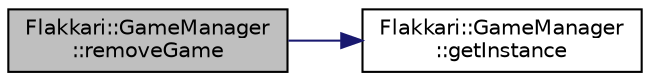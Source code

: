 digraph "Flakkari::GameManager::removeGame"
{
 // LATEX_PDF_SIZE
  edge [fontname="Helvetica",fontsize="10",labelfontname="Helvetica",labelfontsize="10"];
  node [fontname="Helvetica",fontsize="10",shape=record];
  rankdir="LR";
  Node1 [label="Flakkari::GameManager\l::removeGame",height=0.2,width=0.4,color="black", fillcolor="grey75", style="filled", fontcolor="black",tooltip="Remove a game from the GameManager."];
  Node1 -> Node2 [color="midnightblue",fontsize="10",style="solid",fontname="Helvetica"];
  Node2 [label="Flakkari::GameManager\l::getInstance",height=0.2,width=0.4,color="black", fillcolor="white", style="filled",URL="$dc/de7/classFlakkari_1_1GameManager.html#a4eb7c41e03153d93e20ada9f76bbf22c",tooltip="Get the instance of the GameManager."];
}
